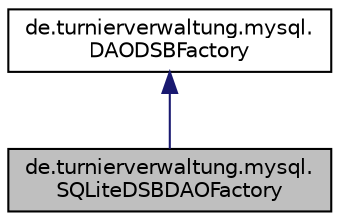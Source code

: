 digraph "de.turnierverwaltung.mysql.SQLiteDSBDAOFactory"
{
  edge [fontname="Helvetica",fontsize="10",labelfontname="Helvetica",labelfontsize="10"];
  node [fontname="Helvetica",fontsize="10",shape=record];
  Node1 [label="de.turnierverwaltung.mysql.\lSQLiteDSBDAOFactory",height=0.2,width=0.4,color="black", fillcolor="grey75", style="filled", fontcolor="black"];
  Node2 -> Node1 [dir="back",color="midnightblue",fontsize="10",style="solid",fontname="Helvetica"];
  Node2 [label="de.turnierverwaltung.mysql.\lDAODSBFactory",height=0.2,width=0.4,color="black", fillcolor="white", style="filled",URL="$classde_1_1turnierverwaltung_1_1mysql_1_1_d_a_o_d_s_b_factory.html"];
}
